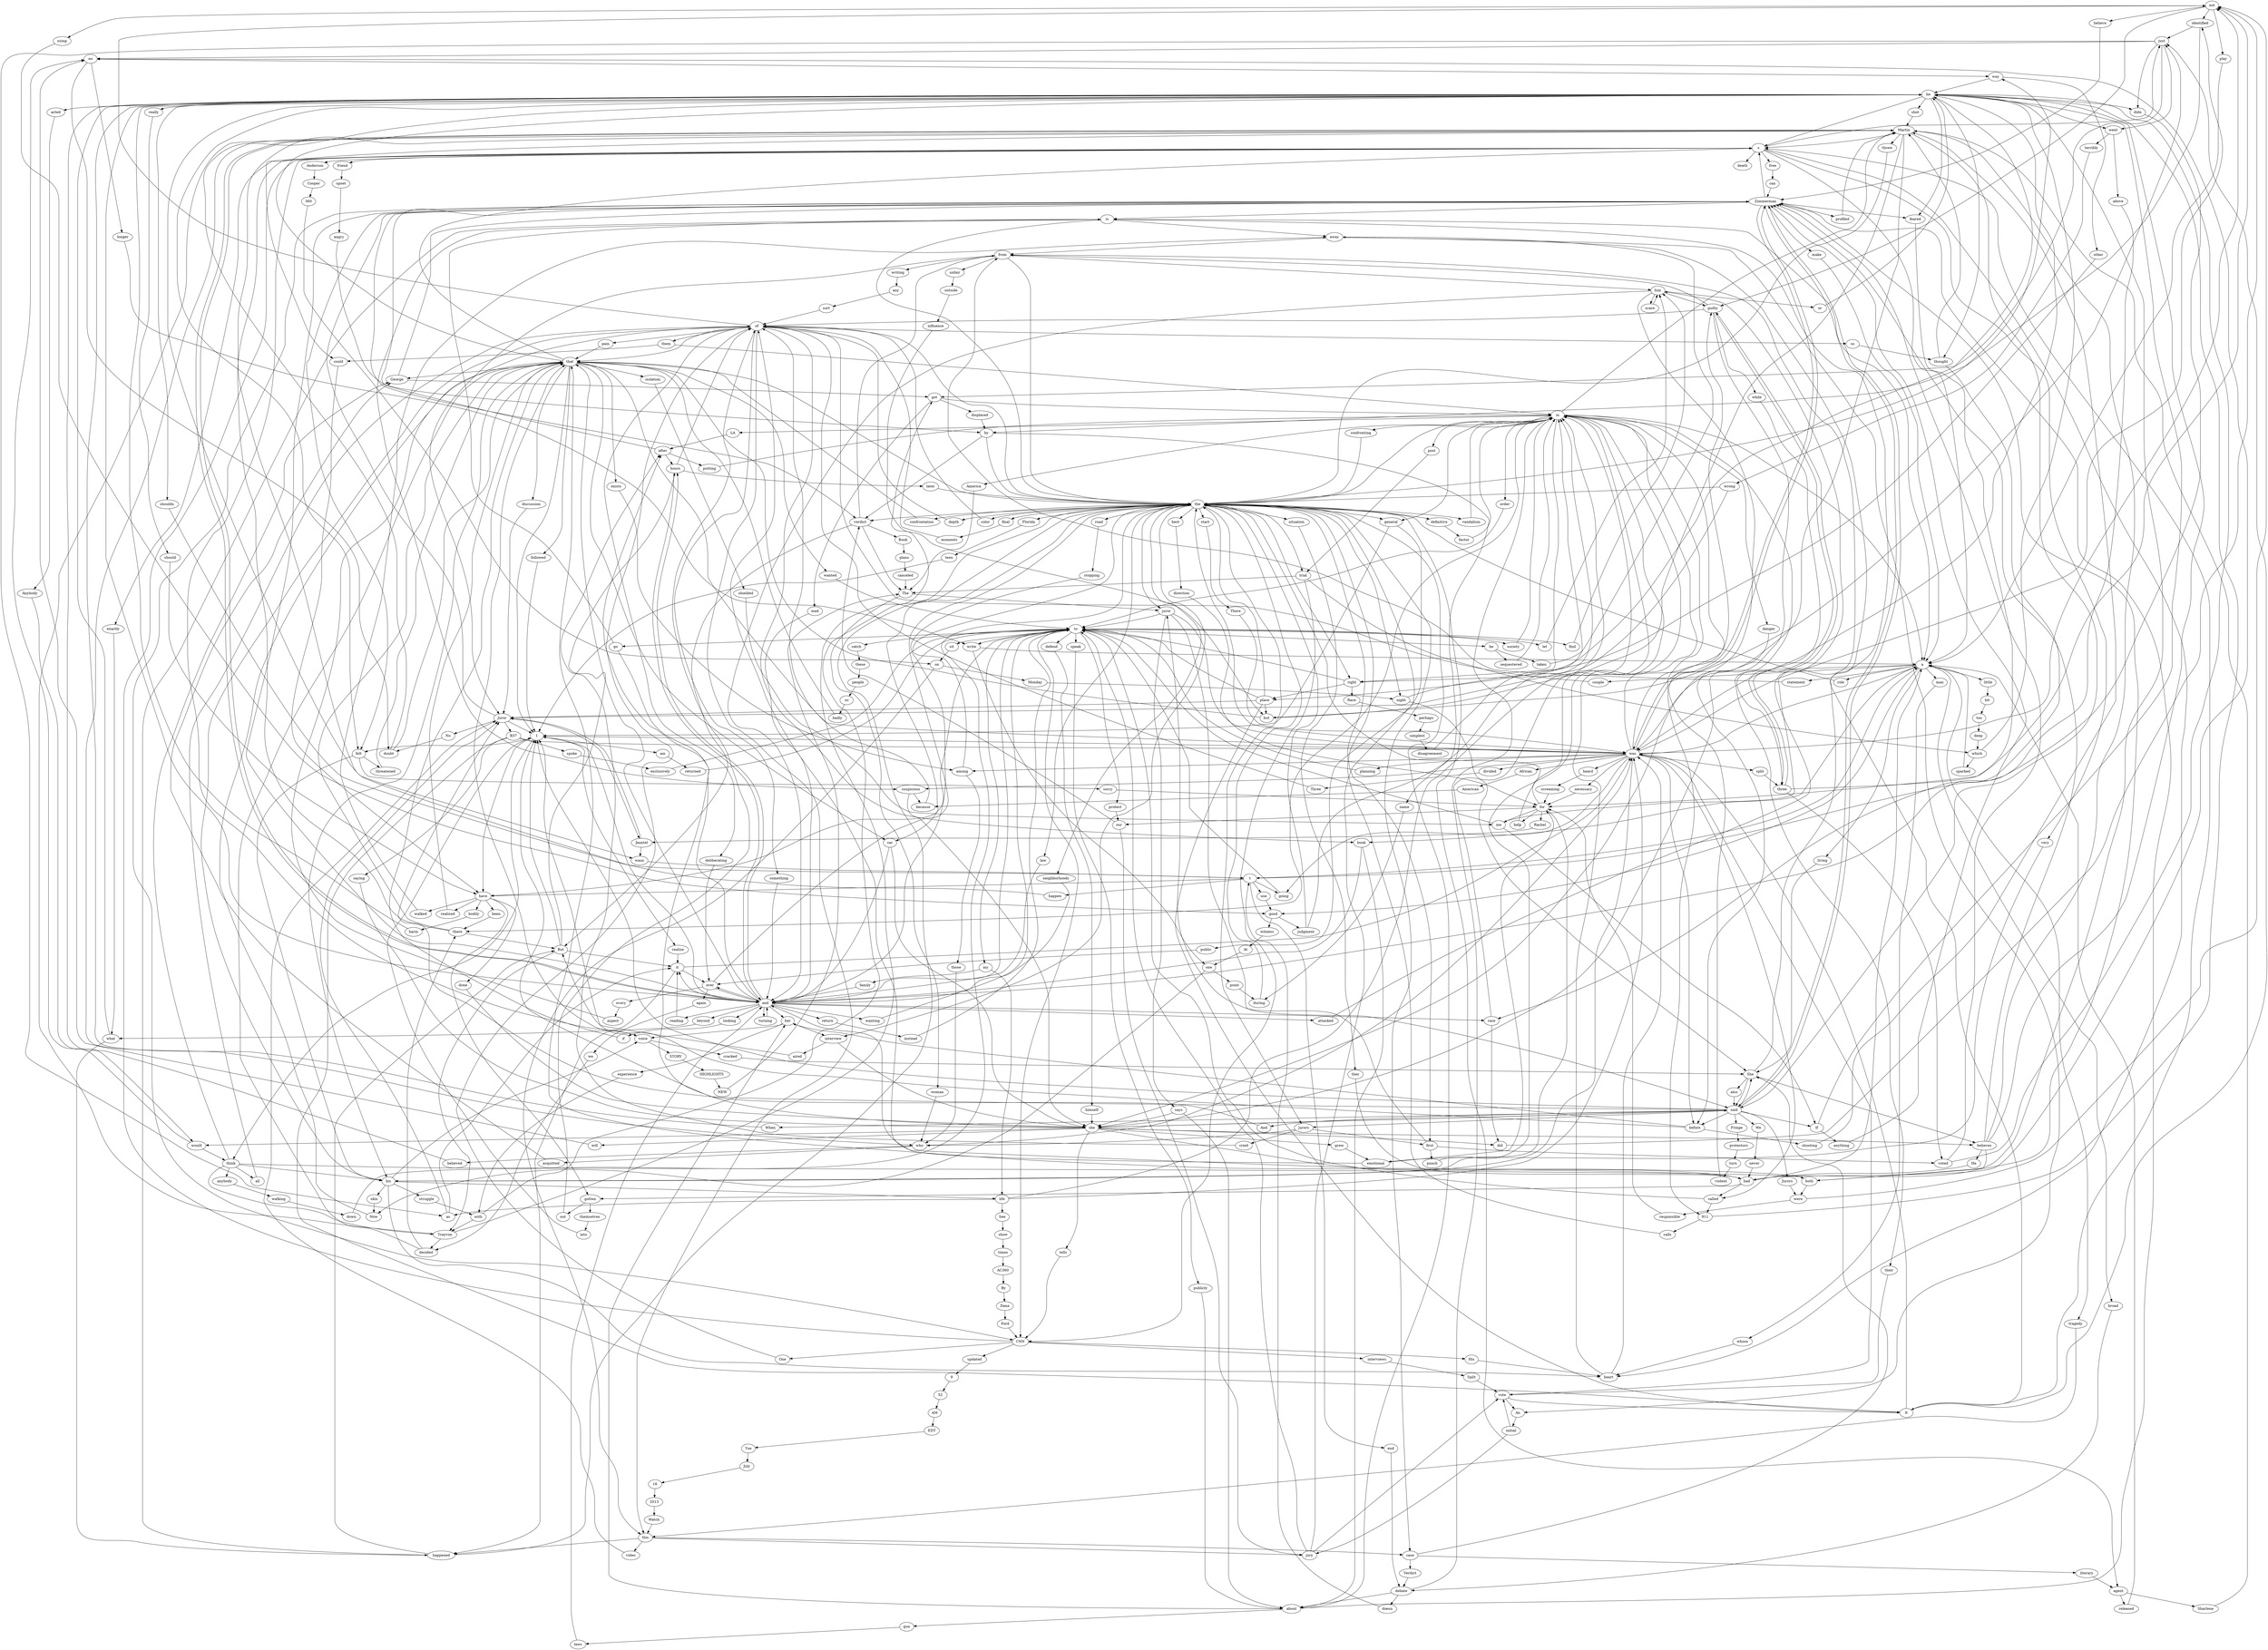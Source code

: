 digraph test {
"not" -> "identified";
"is" -> "away";
"shot" -> "Martin";
"every" -> "aspect";
"s" -> "free";
"verdict" -> "The";
"instead" -> "to";
"heard" -> "screaming";
"exists" -> "among";
"no" -> "way";
"situation" -> "they";
"hours" -> "of";
"case" -> "She";
"was" -> "a";
"never" -> "had";
"both" -> "were";
"upset" -> "angry";
"they" -> "had";
"911" -> "calls";
"from" -> "him";
"among" -> "those";
"the" -> "verdict";
"those" -> "who";
"after" -> "hours";
"badly" -> "that";
"got" -> "in";
"Zimmerman" -> "said";
"longer" -> "write";
"that" -> "discussion";
"Ford" -> "CNN";
"But" -> "Trayvon";
"of" -> "deliberating";
"calls" -> "the";
"them" -> "in";
"so" -> "badly";
"the" -> "car";
"right" -> "to";
"guilty" -> "she";
"what" -> "he";
"vote" -> "It";
"verdict" -> "from";
"final" -> "moments";
"Race" -> "perhaps";
"I" -> "felt";
"he" -> "was";
"in" -> "post";
"of" -> "something";
"way" -> "he";
"Zimmerman" -> "felt";
"to" -> "catch";
"16" -> "2013";
"doesn" -> "t";
"outside" -> "influence";
"Martin" -> "who";
"America" -> "The";
"help" -> "in";
"to" -> "society";
"this" -> "video";
"society" -> "in";
"Zimmerman" -> "is";
"tells" -> "CNN";
"the" -> "general";
"Martin" -> "was";
"a" -> "book";
"Cooper" -> "360";
"shielded" -> "me";
"who" -> "believed";
"or" -> "he";
"write" -> "a";
"a" -> "living";
"there" -> "But";
"she" -> "believes";
"juror" -> "to";
"t" -> "a";
"that" -> "was";
"debate" -> "doesn";
"t" -> "have";
"her" -> "voice";
"danger" -> "before";
"trial" -> "which";
"just" -> "no";
"I" -> "realize";
"was" -> "African";
"to" -> "write";
"away" -> "An";
"of" -> "his";
"exclusively" -> "to";
"I" -> "have";
"52" -> "AM";
"if" -> "that";
"interview" -> "she";
"sparked" -> "a";
"that" -> "s";
"Anderson" -> "Cooper";
"would" -> "no";
"me" -> "to";
"said" -> "She";
"his" -> "life";
"road" -> "stopping";
"believe" -> "Zimmerman";
"doubt" -> "he";
"He" -> "had";
"any" -> "sort";
"An" -> "initial";
"his" -> "heart";
"their" -> "vote";
"law" -> "and";
"It" -> "was";
"and" -> "hours";
"our" -> "verdict";
"and" -> "return";
"t" -> "going";
"exactly" -> "what";
"and" -> "to";
"Three" -> "of";
"in" -> "a";
"catch" -> "these";
"CNN" -> "s";
"write" -> "one";
"voted" -> "Zimmerman";
"life" -> "as";
"in" -> "Martin";
"If" -> "anything";
"and" -> "reading";
"a" -> "broad";
"later" -> "the";
"s" -> "just";
"which" -> "sparked";
"judgment" -> "the";
"turn" -> "violent";
"him" -> "guilty";
"and" -> "looking";
"laws" -> "and";
"interview" -> "aired";
"There" -> "was";
"tragedy" -> "this";
"attacked" -> "him";
"he" -> "went";
"go" -> "is";
"in" -> "confronting";
"voted" -> "he";
"plans" -> "canceled";
"man" -> "whose";
"was" -> "before";
"voice" -> "that";
"said" -> "And";
"and" -> "her";
"of" -> "not";
"jurors" -> "first";
"that" -> "he";
"NEW" -> "The";
"end" -> "debate";
"by" -> "verdict";
"shooting" -> "Martin";
"over" -> "and";
"little" -> "bit";
"AM" -> "EDT";
"from" -> "the";
"suspicious" -> "she";
"deep" -> "which";
"before" -> "her";
"said" -> "Zimmerman";
"depth" -> "of";
"happened" -> "is";
"and" -> "beyond";
"he" -> "didn";
"about" -> "the";
"believes" -> "Martin";
"Trayvon" -> "got";
"threw" -> "the";
"his" -> "voice";
"of" -> "that";
"released" -> "a";
"AC360" -> "By";
"a" -> "tragedy";
"in" -> "their";
"aspect" -> "of";
"Trayvon" -> "decided";
"about" -> "her";
"moments" -> "of";
"also" -> "said";
"wrong" -> "Juror";
"voice" -> "STORY";
"whose" -> "heart";
"life" -> "was";
"bit" -> "too";
"to" -> "be";
"identified" -> "just";
"B37" -> "was";
"my" -> "family";
"role" -> "the";
"said" -> "she";
"race" -> "in";
"place" -> "to";
"of" -> "us";
"our" -> "jury";
"by" -> "the";
"car" -> "and";
"walking" -> "down";
"and" -> "that";
"the" -> "vandalism";
"anybody" -> "walking";
"she" -> "grew";
"believes" -> "both";
"wanted" -> "to";
"confronting" -> "the";
"Zimmerman" -> "verdict";
"s" -> "exactly";
"guilty" -> "from";
"the" -> "confrontation";
"a" -> "little";
"said" -> "jurors";
"said" -> "before";
"a" -> "statement";
"have" -> "been";
"American" -> "because";
"three" -> "voted";
"that" -> "isolation";
"guilty" -> "while";
"trial" -> "The";
"decided" -> "that";
"didn" -> "t";
"says" -> "about";
"these" -> "people";
"both" -> "of";
"Juror" -> "B37";
"guilty" -> "three";
"for" -> "our";
"Dana" -> "Ford";
"think" -> "both";
"heart" -> "was";
"unfair" -> "outside";
"is" -> "the";
"as" -> "Juror";
"best" -> "direction";
"But" -> "it";
"went" -> "above";
"away" -> "from";
"as" -> "it";
"screaming" -> "for";
"who" -> "was";
"But" -> "I";
"Juror" -> "Jeantel";
"was" -> "among";
"of" -> "the";
"should" -> "have";
"profiled" -> "Martin";
"for" -> "me";
"just" -> "went";
"to" -> "protect";
"he" -> "had";
"It" -> "just";
"beyond" -> "what";
"over" -> "again";
"first" -> "voted";
"there" -> "s";
"the" -> "final";
"happened" -> "the";
"of" -> "them";
"for" -> "Rachel";
"him" -> "and";
"said" -> "If";
"general" -> "I";
"pain" -> "that";
"he" -> "really";
"was" -> "guilty";
"the" -> "law";
"Fringe" -> "protestors";
"juror" -> "was";
"the" -> "way";
"initial" -> "jury";
"jury" -> "vote";
"he" -> "thought";
"B37" -> "spoke";
"let" -> "him";
"in" -> "there";
"She" -> "believes";
"had" -> "gotten";
"have" -> "realized";
"says" -> "she";
"book" -> "and";
"no" -> "longer";
"find" -> "him";
"the" -> "juror";
"agent" -> "released";
"sorry" -> "for";
"to" -> "have";
"would" -> "think";
"the" -> "night";
"a" -> "role";
"said" -> "I";
"saying" -> "she";
"jury" -> "to";
"verdict" -> "But";
"Monday" -> "night";
"what" -> "happened";
"that" -> "followed";
"Zimmerman" -> "and";
"s" -> "a";
"show" -> "times";
"writing" -> "any";
"in" -> "general";
"felt" -> "his";
"her" -> "interview";
"that" -> "wanted";
"was" -> "split";
"just" -> "as";
"acquitted" -> "George";
"return" -> "instead";
"stopping" -> "and";
"a" -> "man";
"something" -> "and";
"one" -> "Now";
"night" -> "he";
"the" -> "agent";
"Anybody" -> "would";
"Martin" -> "but";
"happened" -> "But";
"And" -> "I";
"three" -> "not";
"the" -> "neighborhoods";
"B37" -> "It";
"life" -> "in";
"360" -> "on";
"and" -> "it";
"among" -> "the";
"but" -> "that";
"them" -> "could";
"Verdict" -> "debate";
"Martin" -> "s";
"CNN" -> "interviews";
"first" -> "juror";
"family" -> "and";
"911" -> "he";
"t" -> "end";
"start" -> "There";
"canceled" -> "The";
"called" -> "to";
"before" -> "shooting";
"out" -> "of";
"not" -> "believe";
"I" -> "was";
"he" -> "shot";
"s" -> "heart";
"were" -> "not";
"literary" -> "agent";
"from" -> "writing";
"gun" -> "laws";
"of" -> "this";
"to" -> "sit";
"she" -> "said";
"the" -> "trial";
"her" -> "experience";
"sequestered" -> "in";
"over" -> "every";
"cracked" -> "She";
"car" -> "she";
"of" -> "pain";
"skin" -> "Now";
"acted" -> "Anybody";
"protestors" -> "turn";
"Now" -> "that";
"believed" -> "he";
"said" -> "When";
"she" -> "had";
"to" -> "find";
"name" -> "during";
"cried" -> "after";
"right" -> "Race";
"defend" -> "himself";
"Juror" -> "Zimmerman";
"vandalism" -> "in";
"At" -> "one";
"to" -> "let";
"will" -> "no";
"it" -> "over";
"heart" -> "in";
"because" -> "of";
"not" -> "using";
"Zimmerman" -> "make";
"Martin" -> "could";
"place" -> "but";
"emotional" -> "for";
"Zimmerman" -> "CNN";
"have" -> "bodily";
"grew" -> "emotional";
"CNN" -> "updated";
"place" -> "the";
"9" -> "52";
"book" -> "about";
"he" -> "wasn";
"vote" -> "was";
"good" -> "witness";
"and" -> "Martin";
"returned" -> "to";
"broad" -> "debate";
"can" -> "Zimmerman";
"When" -> "he";
"B37" -> "saying";
"turning" -> "and";
"people" -> "so";
"One" -> "of";
"order" -> "to";
"got" -> "mad";
"and" -> "race";
"this" -> "jury";
"Rachel" -> "Jeantel";
"from" -> "unfair";
"the" -> "Florida";
"she" -> "did";
"2013" -> "Watch";
"was" -> "his";
"speak" -> "publicly";
"the" -> "situation";
"but" -> "just";
"to" -> "go";
"he" -> "felt";
"that" -> "George";
"experience" -> "with";
"STORY" -> "HIGHLIGHTS";
"general" -> "public";
"displaced" -> "by";
"to" -> "CNN";
"living" -> "She";
"was" -> "going";
"was" -> "divided";
"perhaps" -> "simplest";
"before" -> "I";
"felt" -> "sorry";
"gotten" -> "themselves";
"about" -> "gun";
"this" -> "case";
"which" -> "he";
"done" -> "she";
"in" -> "LA";
"good" -> "judgment";
"and" -> "attacked";
"is" -> "suspicious";
"African" -> "American";
"this" -> "happened";
"s" -> "very";
"She" -> "also";
"CNN" -> "His";
"woman" -> "who";
"go" -> "she";
"was" -> "identified";
"the" -> "start";
"aired" -> "But";
"during" -> "the";
"struggle" -> "with";
"sit" -> "on";
"taken" -> "away";
"By" -> "Dana";
"We" -> "never";
"said" -> "Jurors";
"HIGHLIGHTS" -> "NEW";
"But" -> "hours";
"other" -> "place";
"Zimmerman" -> "feared";
"she" -> "will";
"was" -> "suspicious";
"factor" -> "in";
"and" -> "after";
"to" -> "speak";
"was" -> "planning";
"could" -> "have";
"Juror" -> "I";
"using" -> "good";
"She" -> "said";
"punch" -> "in";
"George" -> "Zimmerman";
"himself" -> "she";
"identified" -> "by";
"think" -> "Trayvon";
"the" -> "first";
"were" -> "responsible";
"had" -> "called";
"jurors" -> "who";
"the" -> "right";
"judgment" -> "in";
"video" -> "Juror";
"violent" -> "in";
"going" -> "to";
"threatened" -> "that";
"and" -> "turning";
"race" -> "did";
"am" -> "returned";
"split" -> "three";
"protect" -> "our";
"wasn" -> "t";
"gotten" -> "out";
"to" -> "defend";
"of" -> "book";
"CNN" -> "One";
"necessary" -> "for";
"public" -> "over";
"a" -> "couple";
"shouldn" -> "t";
"Jeantel" -> "wasn";
"think" -> "anybody";
"sort" -> "of";
"planning" -> "to";
"s" -> "death";
"followed" -> "I";
"after" -> "Zimmerman";
"been" -> "there";
"harm" -> "he";
"the" -> "interview";
"had" -> "no";
"while" -> "three";
"above" -> "and";
"have" -> "done";
"times" -> "AC360";
"hours" -> "and";
"Martin" -> "and";
"color" -> "of";
"have" -> "gotten";
"both" -> "Zimmerman";
"feared" -> "for";
"right" -> "place";
"debate" -> "about";
"believes" -> "He";
"simplest" -> "disagreement";
"Juror" -> "No";
"just" -> "got";
"three" -> "guilty";
"emotional" -> "and";
"in" -> "order";
"be" -> "taken";
"very" -> "emotional";
"Martin" -> "threw";
"realize" -> "it";
"terribly" -> "wrong";
"on" -> "Monday";
"from" -> "Juror";
"by" -> "name";
"have" -> "walked";
"juror" -> "says";
"that" -> "his";
"place" -> "Juror";
"mad" -> "and";
"and" -> "over";
"isolation" -> "shielded";
"trial" -> "CNN";
"there" -> "that";
"t" -> "use";
"post" -> "trial";
"we" -> "decided";
"it" -> "happened";
"responsible" -> "for";
"life" -> "See";
"was" -> "heard";
"couple" -> "of";
"to" -> "my";
"Jeantel" -> "Juror";
"Book" -> "plans";
"wanting" -> "to";
"happen" -> "Martin";
"think" -> "all";
"was" -> "in";
"witness" -> "At";
"in" -> "911";
"case" -> "literary";
"juror" -> "said";
"s" -> "Anderson";
"that" -> "exists";
"vote" -> "An";
"If" -> "he";
"he" -> "s";
"said" -> "Fringe";
"a" -> "right";
"on" -> "this";
"she" -> "would";
"case" -> "Verdict";
"was" -> "Zimmerman";
"over" -> "the";
"make" -> "a";
"initial" -> "vote";
"he" -> "feared";
"the" -> "road";
"the" -> "definitive";
"believes" -> "Zimmerman";
"I" -> "think";
"him" -> "she";
"Trayvon" -> "Martin";
"who" -> "acquitted";
"verdict" -> "Book";
"the" -> "case";
"that" -> "car";
"said" -> "We";
"realized" -> "that";
"me" -> "If";
"and" -> "I";
"for" -> "his";
"neighborhoods" -> "and";
"Zimmerman" -> "profiled";
"too" -> "deep";
"friend" -> "upset";
"voice" -> "cracked";
"think" -> "George";
"See" -> "show";
"after" -> "putting";
"doubt" -> "that";
"thought" -> "Martin";
"think" -> "his";
"was" -> "called";
"that" -> "I";
"The" -> "juror";
"s" -> "friend";
"in" -> "right";
"Zimmerman" -> "s";
"s" -> "voice";
"Martin" -> "said";
"the" -> "color";
"he" -> "acted";
"my" -> "life";
"believes" -> "he";
"with" -> "Trayvon";
"the" -> "best";
"is" -> "a";
"into" -> "I";
"updated" -> "9";
"was" -> "necessary";
"reading" -> "it";
"in" -> "the";
"had" -> "a";
"no" -> "doubt";
"discussion" -> "Juror";
"confrontation" -> "that";
"had" -> "that";
"me" -> "from";
"angry" -> "by";
"guilty" -> "of";
"in" -> "danger";
"us" -> "thought";
"July" -> "16";
"first" -> "punch";
"she" -> "tells";
"his" -> "struggle";
"the" -> "depth";
"again" -> "we";
"Watch" -> "this";
"his" -> "skin";
"way" -> "other";
"bodily" -> "harm";
"got" -> "displaced";
"said" -> "Juror";
"Zimmerman" -> "was";
"divided" -> "Three";
"Florida" -> "teen";
"with" -> "the";
"and" -> "he";
"His" -> "heart";
"called" -> "911";
"really" -> "should";
"decided" -> "there";
"Tue" -> "July";
"it" -> "was";
"t" -> "happen";
"walked" -> "away";
"free" -> "can";
"looking" -> "if";
"statement" -> "from";
"EDT" -> "Tue";
"I" -> "am";
"went" -> "terribly";
"publicly" -> "about";
"disagreement" -> "in";
"debate" -> "in";
"for" -> "help";
"him" -> "or";
"him" -> "scare";
"anything" -> "Zimmerman";
"felt" -> "threatened";
"hours" -> "later";
"The" -> "woman";
"was" -> "not";
"did" -> "not";
"Split" -> "vote";
"deliberating" -> "over";
"scare" -> "him";
"play" -> "a";
"in" -> "America";
"jury" -> "the";
"all" -> "of";
"Sharlene" -> "Martin";
"down" -> "the";
"George" -> "got";
"influence" -> "but";
"that" -> "the";
"he" -> "shouldn";
"point" -> "during";
"not" -> "play";
"jurors" -> "cried";
"about" -> "Zimmerman";
"the" -> "jurors";
"wrong" -> "the";
"agent" -> "Sharlene";
"place" -> "It";
"It" -> "s";
"definitive" -> "factor";
"spoke" -> "exclusively";
"Jurors" -> "were";
"was" -> "the";
"not" -> "guilty";
"She" -> "is";
"interviews" -> "Split";
"No" -> "doubt";
"and" -> "wanting";
"LA" -> "after";
"just" -> "didn";
"for" -> "the";
"night" -> "She";
"themselves" -> "into";
"thought" -> "race";
"teen" -> "I";
"suspicious" -> "because";
"use" -> "good";
"one" -> "point";
"be" -> "sequestered";
"a" -> "good";
"away" -> "It";
"direction" -> "for";
"putting" -> "in";
}
